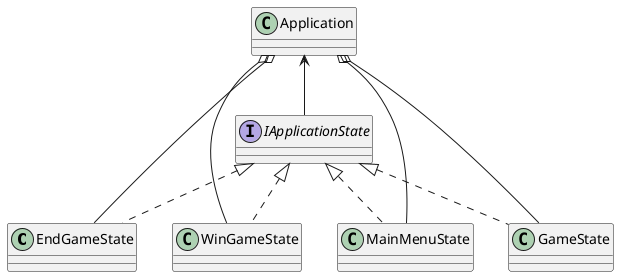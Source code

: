 @startuml
'https://plantuml.com/class-diagram

class EndGameState
class WinGameState
class MainMenuState
class GameState
class Application
interface IApplicationState

IApplicationState <|.. WinGameState
IApplicationState <|.. EndGameState
IApplicationState <|.. GameState
IApplicationState <|.. MainMenuState
Application <-- IApplicationState
Application o-- WinGameState
Application o-- EndGameState
Application o-- MainMenuState
Application o-- GameState


@enduml